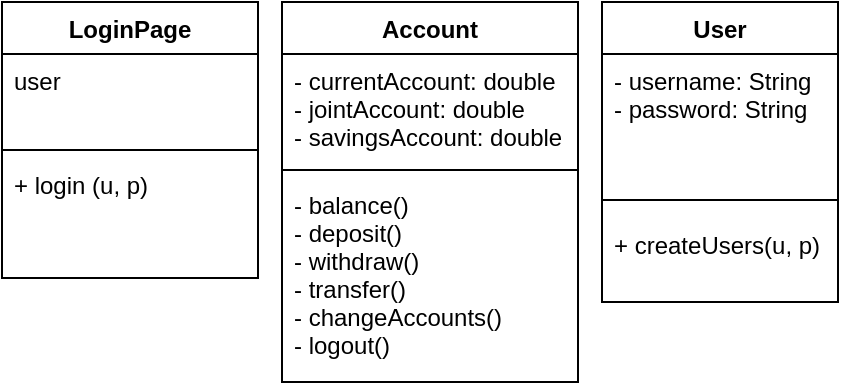 <mxfile version="10.5.3" type="device"><diagram id="s3byS-NpevNqKdmLErFa" name="Page-1"><mxGraphModel dx="1234" dy="403" grid="1" gridSize="10" guides="1" tooltips="1" connect="1" arrows="1" fold="1" page="1" pageScale="1" pageWidth="850" pageHeight="1100" math="0" shadow="0"><root><mxCell id="0"/><mxCell id="1" parent="0"/><mxCell id="VvRxg6dtNUiby0IaQNt5-1" value="User" style="swimlane;fontStyle=1;align=center;verticalAlign=top;childLayout=stackLayout;horizontal=1;startSize=26;horizontalStack=0;resizeParent=1;resizeParentMax=0;resizeLast=0;collapsible=1;marginBottom=0;" vertex="1" parent="1"><mxGeometry x="330" y="43" width="118" height="150" as="geometry"/></mxCell><mxCell id="VvRxg6dtNUiby0IaQNt5-2" value="- username: String&#10;- password: String&#10; &#10;" style="text;strokeColor=none;fillColor=none;align=left;verticalAlign=top;spacingLeft=4;spacingRight=4;overflow=hidden;rotatable=0;points=[[0,0.5],[1,0.5]];portConstraint=eastwest;" vertex="1" parent="VvRxg6dtNUiby0IaQNt5-1"><mxGeometry y="26" width="118" height="64" as="geometry"/></mxCell><mxCell id="VvRxg6dtNUiby0IaQNt5-3" value="" style="line;strokeWidth=1;fillColor=none;align=left;verticalAlign=middle;spacingTop=-1;spacingLeft=3;spacingRight=3;rotatable=0;labelPosition=right;points=[];portConstraint=eastwest;" vertex="1" parent="VvRxg6dtNUiby0IaQNt5-1"><mxGeometry y="90" width="118" height="18" as="geometry"/></mxCell><mxCell id="VvRxg6dtNUiby0IaQNt5-4" value="+ createUsers(u, p)" style="text;strokeColor=none;fillColor=none;align=left;verticalAlign=top;spacingLeft=4;spacingRight=4;overflow=hidden;rotatable=0;points=[[0,0.5],[1,0.5]];portConstraint=eastwest;" vertex="1" parent="VvRxg6dtNUiby0IaQNt5-1"><mxGeometry y="108" width="118" height="42" as="geometry"/></mxCell><mxCell id="VvRxg6dtNUiby0IaQNt5-18" value="LoginPage" style="swimlane;fontStyle=1;align=center;verticalAlign=top;childLayout=stackLayout;horizontal=1;startSize=26;horizontalStack=0;resizeParent=1;resizeParentMax=0;resizeLast=0;collapsible=1;marginBottom=0;" vertex="1" parent="1"><mxGeometry x="30" y="43" width="128" height="138" as="geometry"/></mxCell><mxCell id="VvRxg6dtNUiby0IaQNt5-19" value="user&#10;" style="text;strokeColor=none;fillColor=none;align=left;verticalAlign=top;spacingLeft=4;spacingRight=4;overflow=hidden;rotatable=0;points=[[0,0.5],[1,0.5]];portConstraint=eastwest;" vertex="1" parent="VvRxg6dtNUiby0IaQNt5-18"><mxGeometry y="26" width="128" height="44" as="geometry"/></mxCell><mxCell id="VvRxg6dtNUiby0IaQNt5-20" value="" style="line;strokeWidth=1;fillColor=none;align=left;verticalAlign=middle;spacingTop=-1;spacingLeft=3;spacingRight=3;rotatable=0;labelPosition=right;points=[];portConstraint=eastwest;" vertex="1" parent="VvRxg6dtNUiby0IaQNt5-18"><mxGeometry y="70" width="128" height="8" as="geometry"/></mxCell><mxCell id="VvRxg6dtNUiby0IaQNt5-21" value="+ login (u, p)&#10;&#10;" style="text;strokeColor=none;fillColor=none;align=left;verticalAlign=top;spacingLeft=4;spacingRight=4;overflow=hidden;rotatable=0;points=[[0,0.5],[1,0.5]];portConstraint=eastwest;" vertex="1" parent="VvRxg6dtNUiby0IaQNt5-18"><mxGeometry y="78" width="128" height="60" as="geometry"/></mxCell><mxCell id="VvRxg6dtNUiby0IaQNt5-22" value="Account" style="swimlane;fontStyle=1;align=center;verticalAlign=top;childLayout=stackLayout;horizontal=1;startSize=26;horizontalStack=0;resizeParent=1;resizeParentMax=0;resizeLast=0;collapsible=1;marginBottom=0;" vertex="1" parent="1"><mxGeometry x="170" y="43" width="148" height="190" as="geometry"/></mxCell><mxCell id="VvRxg6dtNUiby0IaQNt5-23" value="- currentAccount: double&#10;- jointAccount: double&#10;- savingsAccount: double&#10;" style="text;strokeColor=none;fillColor=none;align=left;verticalAlign=top;spacingLeft=4;spacingRight=4;overflow=hidden;rotatable=0;points=[[0,0.5],[1,0.5]];portConstraint=eastwest;" vertex="1" parent="VvRxg6dtNUiby0IaQNt5-22"><mxGeometry y="26" width="148" height="54" as="geometry"/></mxCell><mxCell id="VvRxg6dtNUiby0IaQNt5-24" value="" style="line;strokeWidth=1;fillColor=none;align=left;verticalAlign=middle;spacingTop=-1;spacingLeft=3;spacingRight=3;rotatable=0;labelPosition=right;points=[];portConstraint=eastwest;" vertex="1" parent="VvRxg6dtNUiby0IaQNt5-22"><mxGeometry y="80" width="148" height="8" as="geometry"/></mxCell><mxCell id="VvRxg6dtNUiby0IaQNt5-25" value="- balance()&#10;- deposit()&#10;- withdraw()&#10;- transfer()&#10;- changeAccounts()&#10;- logout()&#10;" style="text;strokeColor=none;fillColor=none;align=left;verticalAlign=top;spacingLeft=4;spacingRight=4;overflow=hidden;rotatable=0;points=[[0,0.5],[1,0.5]];portConstraint=eastwest;" vertex="1" parent="VvRxg6dtNUiby0IaQNt5-22"><mxGeometry y="88" width="148" height="102" as="geometry"/></mxCell></root></mxGraphModel></diagram></mxfile>